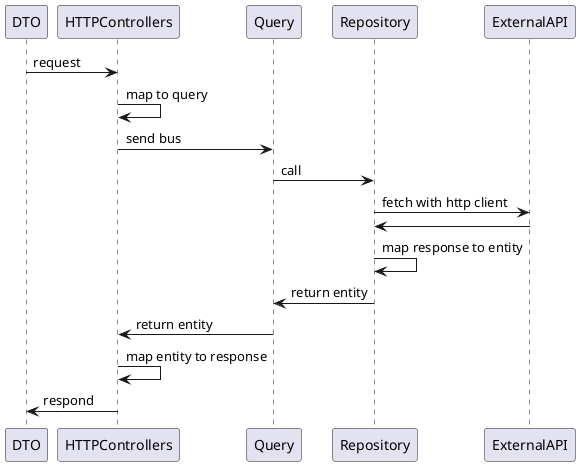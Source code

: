 @startuml

DTO->HTTPControllers: request
HTTPControllers->HTTPControllers: map to query
HTTPControllers->Query: send bus
Query->Repository: call
Repository->ExternalAPI: fetch with http client
Repository<-ExternalAPI
Repository->Repository: map response to entity
Repository->Query: return entity
Query->HTTPControllers: return entity
HTTPControllers->HTTPControllers: map entity to response
HTTPControllers->DTO: respond

@enduml
